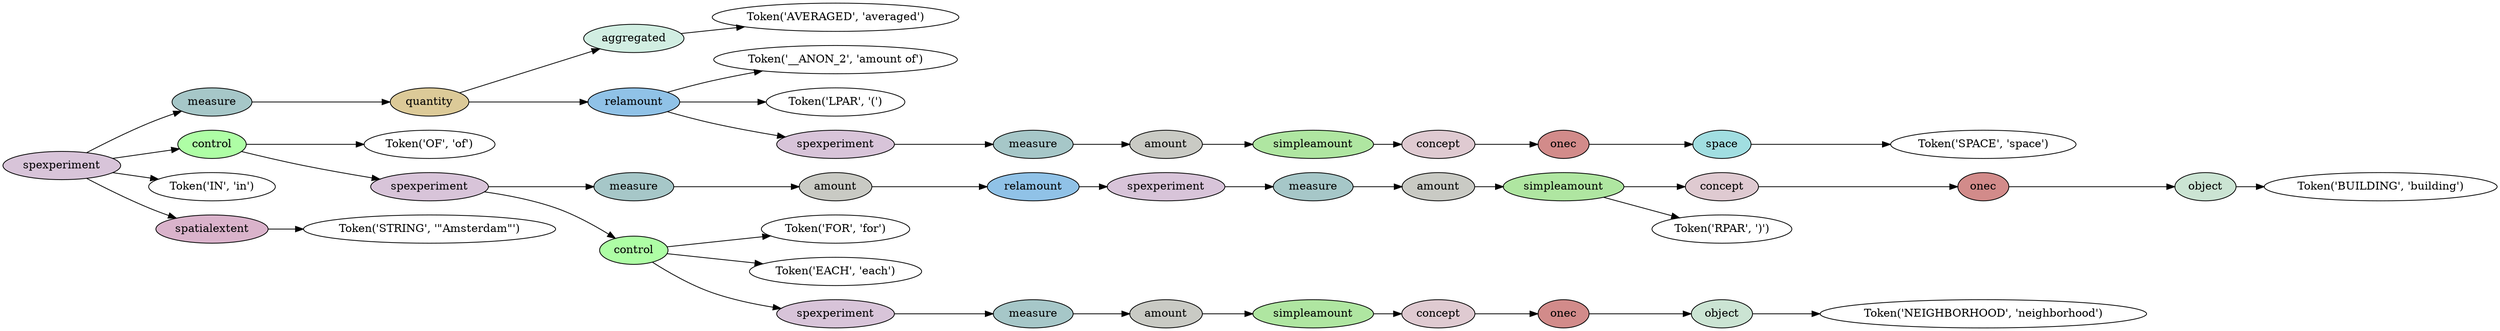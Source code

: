 digraph G {
rankdir=LR;
0 [label="Token('AVERAGED', 'averaged')"];
1 [fillcolor="#d1eee2", label=aggregated, style=filled];
1 -> 0;
2 [label="Token('__ANON_2', 'amount of')"];
3 [label="Token('LPAR', '(')"];
4 [label="Token('SPACE', 'space')"];
5 [fillcolor="#a1dee1", label=space, style=filled];
5 -> 4;
6 [fillcolor="#d28b8a", label=onec, style=filled];
6 -> 5;
7 [fillcolor="#dfcad1", label=concept, style=filled];
7 -> 6;
8 [fillcolor="#afe6a1", label=simpleamount, style=filled];
8 -> 7;
9 [fillcolor="#c9cac4", label=amount, style=filled];
9 -> 8;
10 [fillcolor="#a6c7c8", label=measure, style=filled];
10 -> 9;
11 [fillcolor="#d8c4d9", label=spexperiment, style=filled];
11 -> 10;
12 [fillcolor="#90c2e7", label=relamount, style=filled];
12 -> 2;
12 -> 3;
12 -> 11;
13 [fillcolor="#dcca98", label=quantity, style=filled];
13 -> 1;
13 -> 12;
14 [fillcolor="#a6c7c8", label=measure, style=filled];
14 -> 13;
15 [label="Token('OF', 'of')"];
16 [label="Token('BUILDING', 'building')"];
17 [fillcolor="#cbe4d3", label=object, style=filled];
17 -> 16;
18 [fillcolor="#d28b8a", label=onec, style=filled];
18 -> 17;
19 [fillcolor="#dfcad1", label=concept, style=filled];
19 -> 18;
20 [label="Token('RPAR', ')')"];
21 [fillcolor="#afe6a1", label=simpleamount, style=filled];
21 -> 19;
21 -> 20;
22 [fillcolor="#c9cac4", label=amount, style=filled];
22 -> 21;
23 [fillcolor="#a6c7c8", label=measure, style=filled];
23 -> 22;
24 [fillcolor="#d8c4d9", label=spexperiment, style=filled];
24 -> 23;
25 [fillcolor="#90c2e7", label=relamount, style=filled];
25 -> 24;
26 [fillcolor="#c9cac4", label=amount, style=filled];
26 -> 25;
27 [fillcolor="#a6c7c8", label=measure, style=filled];
27 -> 26;
28 [label="Token('FOR', 'for')"];
29 [label="Token('EACH', 'each')"];
30 [label="Token('NEIGHBORHOOD', 'neighborhood')"];
31 [fillcolor="#cbe4d3", label=object, style=filled];
31 -> 30;
32 [fillcolor="#d28b8a", label=onec, style=filled];
32 -> 31;
33 [fillcolor="#dfcad1", label=concept, style=filled];
33 -> 32;
34 [fillcolor="#afe6a1", label=simpleamount, style=filled];
34 -> 33;
35 [fillcolor="#c9cac4", label=amount, style=filled];
35 -> 34;
36 [fillcolor="#a6c7c8", label=measure, style=filled];
36 -> 35;
37 [fillcolor="#d8c4d9", label=spexperiment, style=filled];
37 -> 36;
38 [fillcolor="#aefea5", label=control, style=filled];
38 -> 28;
38 -> 29;
38 -> 37;
39 [fillcolor="#d8c4d9", label=spexperiment, style=filled];
39 -> 27;
39 -> 38;
40 [fillcolor="#aefea5", label=control, style=filled];
40 -> 15;
40 -> 39;
41 [label="Token('IN', 'in')"];
42 [label="Token('STRING', '\"Amsterdam\"')"];
43 [fillcolor="#dab3cb", label=spatialextent, style=filled];
43 -> 42;
44 [fillcolor="#d8c4d9", label=spexperiment, style=filled];
44 -> 14;
44 -> 40;
44 -> 41;
44 -> 43;
}
